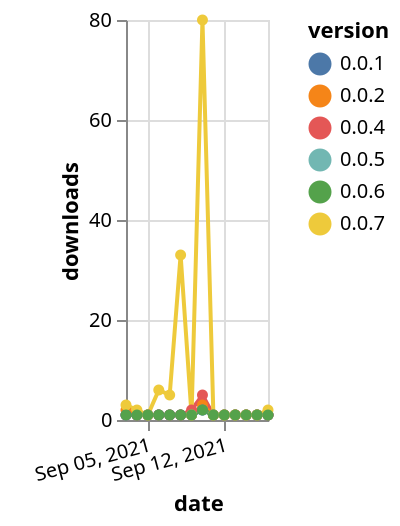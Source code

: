 {"$schema": "https://vega.github.io/schema/vega-lite/v5.json", "description": "A simple bar chart with embedded data.", "data": {"values": [{"date": "2021-09-03", "total": 189, "delta": 1, "version": "0.0.5"}, {"date": "2021-09-04", "total": 190, "delta": 1, "version": "0.0.5"}, {"date": "2021-09-05", "total": 191, "delta": 1, "version": "0.0.5"}, {"date": "2021-09-06", "total": 192, "delta": 1, "version": "0.0.5"}, {"date": "2021-09-07", "total": 193, "delta": 1, "version": "0.0.5"}, {"date": "2021-09-08", "total": 194, "delta": 1, "version": "0.0.5"}, {"date": "2021-09-09", "total": 195, "delta": 1, "version": "0.0.5"}, {"date": "2021-09-10", "total": 197, "delta": 2, "version": "0.0.5"}, {"date": "2021-09-11", "total": 198, "delta": 1, "version": "0.0.5"}, {"date": "2021-09-12", "total": 199, "delta": 1, "version": "0.0.5"}, {"date": "2021-09-13", "total": 200, "delta": 1, "version": "0.0.5"}, {"date": "2021-09-14", "total": 201, "delta": 1, "version": "0.0.5"}, {"date": "2021-09-15", "total": 202, "delta": 1, "version": "0.0.5"}, {"date": "2021-09-16", "total": 203, "delta": 1, "version": "0.0.5"}, {"date": "2021-09-03", "total": 1235, "delta": 1, "version": "0.0.4"}, {"date": "2021-09-04", "total": 1236, "delta": 1, "version": "0.0.4"}, {"date": "2021-09-05", "total": 1237, "delta": 1, "version": "0.0.4"}, {"date": "2021-09-06", "total": 1238, "delta": 1, "version": "0.0.4"}, {"date": "2021-09-07", "total": 1239, "delta": 1, "version": "0.0.4"}, {"date": "2021-09-08", "total": 1240, "delta": 1, "version": "0.0.4"}, {"date": "2021-09-09", "total": 1242, "delta": 2, "version": "0.0.4"}, {"date": "2021-09-10", "total": 1247, "delta": 5, "version": "0.0.4"}, {"date": "2021-09-11", "total": 1248, "delta": 1, "version": "0.0.4"}, {"date": "2021-09-12", "total": 1249, "delta": 1, "version": "0.0.4"}, {"date": "2021-09-13", "total": 1250, "delta": 1, "version": "0.0.4"}, {"date": "2021-09-14", "total": 1251, "delta": 1, "version": "0.0.4"}, {"date": "2021-09-15", "total": 1252, "delta": 1, "version": "0.0.4"}, {"date": "2021-09-16", "total": 1253, "delta": 1, "version": "0.0.4"}, {"date": "2021-09-03", "total": 722, "delta": 2, "version": "0.0.2"}, {"date": "2021-09-04", "total": 723, "delta": 1, "version": "0.0.2"}, {"date": "2021-09-05", "total": 724, "delta": 1, "version": "0.0.2"}, {"date": "2021-09-06", "total": 725, "delta": 1, "version": "0.0.2"}, {"date": "2021-09-07", "total": 726, "delta": 1, "version": "0.0.2"}, {"date": "2021-09-08", "total": 727, "delta": 1, "version": "0.0.2"}, {"date": "2021-09-09", "total": 728, "delta": 1, "version": "0.0.2"}, {"date": "2021-09-10", "total": 731, "delta": 3, "version": "0.0.2"}, {"date": "2021-09-11", "total": 732, "delta": 1, "version": "0.0.2"}, {"date": "2021-09-12", "total": 733, "delta": 1, "version": "0.0.2"}, {"date": "2021-09-13", "total": 734, "delta": 1, "version": "0.0.2"}, {"date": "2021-09-14", "total": 735, "delta": 1, "version": "0.0.2"}, {"date": "2021-09-15", "total": 736, "delta": 1, "version": "0.0.2"}, {"date": "2021-09-16", "total": 737, "delta": 1, "version": "0.0.2"}, {"date": "2021-09-03", "total": 236, "delta": 1, "version": "0.0.1"}, {"date": "2021-09-04", "total": 237, "delta": 1, "version": "0.0.1"}, {"date": "2021-09-05", "total": 238, "delta": 1, "version": "0.0.1"}, {"date": "2021-09-06", "total": 239, "delta": 1, "version": "0.0.1"}, {"date": "2021-09-07", "total": 240, "delta": 1, "version": "0.0.1"}, {"date": "2021-09-08", "total": 241, "delta": 1, "version": "0.0.1"}, {"date": "2021-09-09", "total": 242, "delta": 1, "version": "0.0.1"}, {"date": "2021-09-10", "total": 244, "delta": 2, "version": "0.0.1"}, {"date": "2021-09-11", "total": 245, "delta": 1, "version": "0.0.1"}, {"date": "2021-09-12", "total": 246, "delta": 1, "version": "0.0.1"}, {"date": "2021-09-13", "total": 247, "delta": 1, "version": "0.0.1"}, {"date": "2021-09-14", "total": 248, "delta": 1, "version": "0.0.1"}, {"date": "2021-09-15", "total": 249, "delta": 1, "version": "0.0.1"}, {"date": "2021-09-16", "total": 250, "delta": 1, "version": "0.0.1"}, {"date": "2021-09-03", "total": 942, "delta": 3, "version": "0.0.7"}, {"date": "2021-09-04", "total": 944, "delta": 2, "version": "0.0.7"}, {"date": "2021-09-05", "total": 945, "delta": 1, "version": "0.0.7"}, {"date": "2021-09-06", "total": 951, "delta": 6, "version": "0.0.7"}, {"date": "2021-09-07", "total": 956, "delta": 5, "version": "0.0.7"}, {"date": "2021-09-08", "total": 989, "delta": 33, "version": "0.0.7"}, {"date": "2021-09-09", "total": 990, "delta": 1, "version": "0.0.7"}, {"date": "2021-09-10", "total": 1070, "delta": 80, "version": "0.0.7"}, {"date": "2021-09-11", "total": 1071, "delta": 1, "version": "0.0.7"}, {"date": "2021-09-12", "total": 1072, "delta": 1, "version": "0.0.7"}, {"date": "2021-09-13", "total": 1073, "delta": 1, "version": "0.0.7"}, {"date": "2021-09-14", "total": 1074, "delta": 1, "version": "0.0.7"}, {"date": "2021-09-15", "total": 1075, "delta": 1, "version": "0.0.7"}, {"date": "2021-09-16", "total": 1077, "delta": 2, "version": "0.0.7"}, {"date": "2021-09-03", "total": 233, "delta": 1, "version": "0.0.6"}, {"date": "2021-09-04", "total": 234, "delta": 1, "version": "0.0.6"}, {"date": "2021-09-05", "total": 235, "delta": 1, "version": "0.0.6"}, {"date": "2021-09-06", "total": 236, "delta": 1, "version": "0.0.6"}, {"date": "2021-09-07", "total": 237, "delta": 1, "version": "0.0.6"}, {"date": "2021-09-08", "total": 238, "delta": 1, "version": "0.0.6"}, {"date": "2021-09-09", "total": 239, "delta": 1, "version": "0.0.6"}, {"date": "2021-09-10", "total": 241, "delta": 2, "version": "0.0.6"}, {"date": "2021-09-11", "total": 242, "delta": 1, "version": "0.0.6"}, {"date": "2021-09-12", "total": 243, "delta": 1, "version": "0.0.6"}, {"date": "2021-09-13", "total": 244, "delta": 1, "version": "0.0.6"}, {"date": "2021-09-14", "total": 245, "delta": 1, "version": "0.0.6"}, {"date": "2021-09-15", "total": 246, "delta": 1, "version": "0.0.6"}, {"date": "2021-09-16", "total": 247, "delta": 1, "version": "0.0.6"}]}, "width": "container", "mark": {"type": "line", "point": {"filled": true}}, "encoding": {"x": {"field": "date", "type": "temporal", "timeUnit": "yearmonthdate", "title": "date", "axis": {"labelAngle": -15}}, "y": {"field": "delta", "type": "quantitative", "title": "downloads"}, "color": {"field": "version", "type": "nominal"}, "tooltip": {"field": "delta"}}}